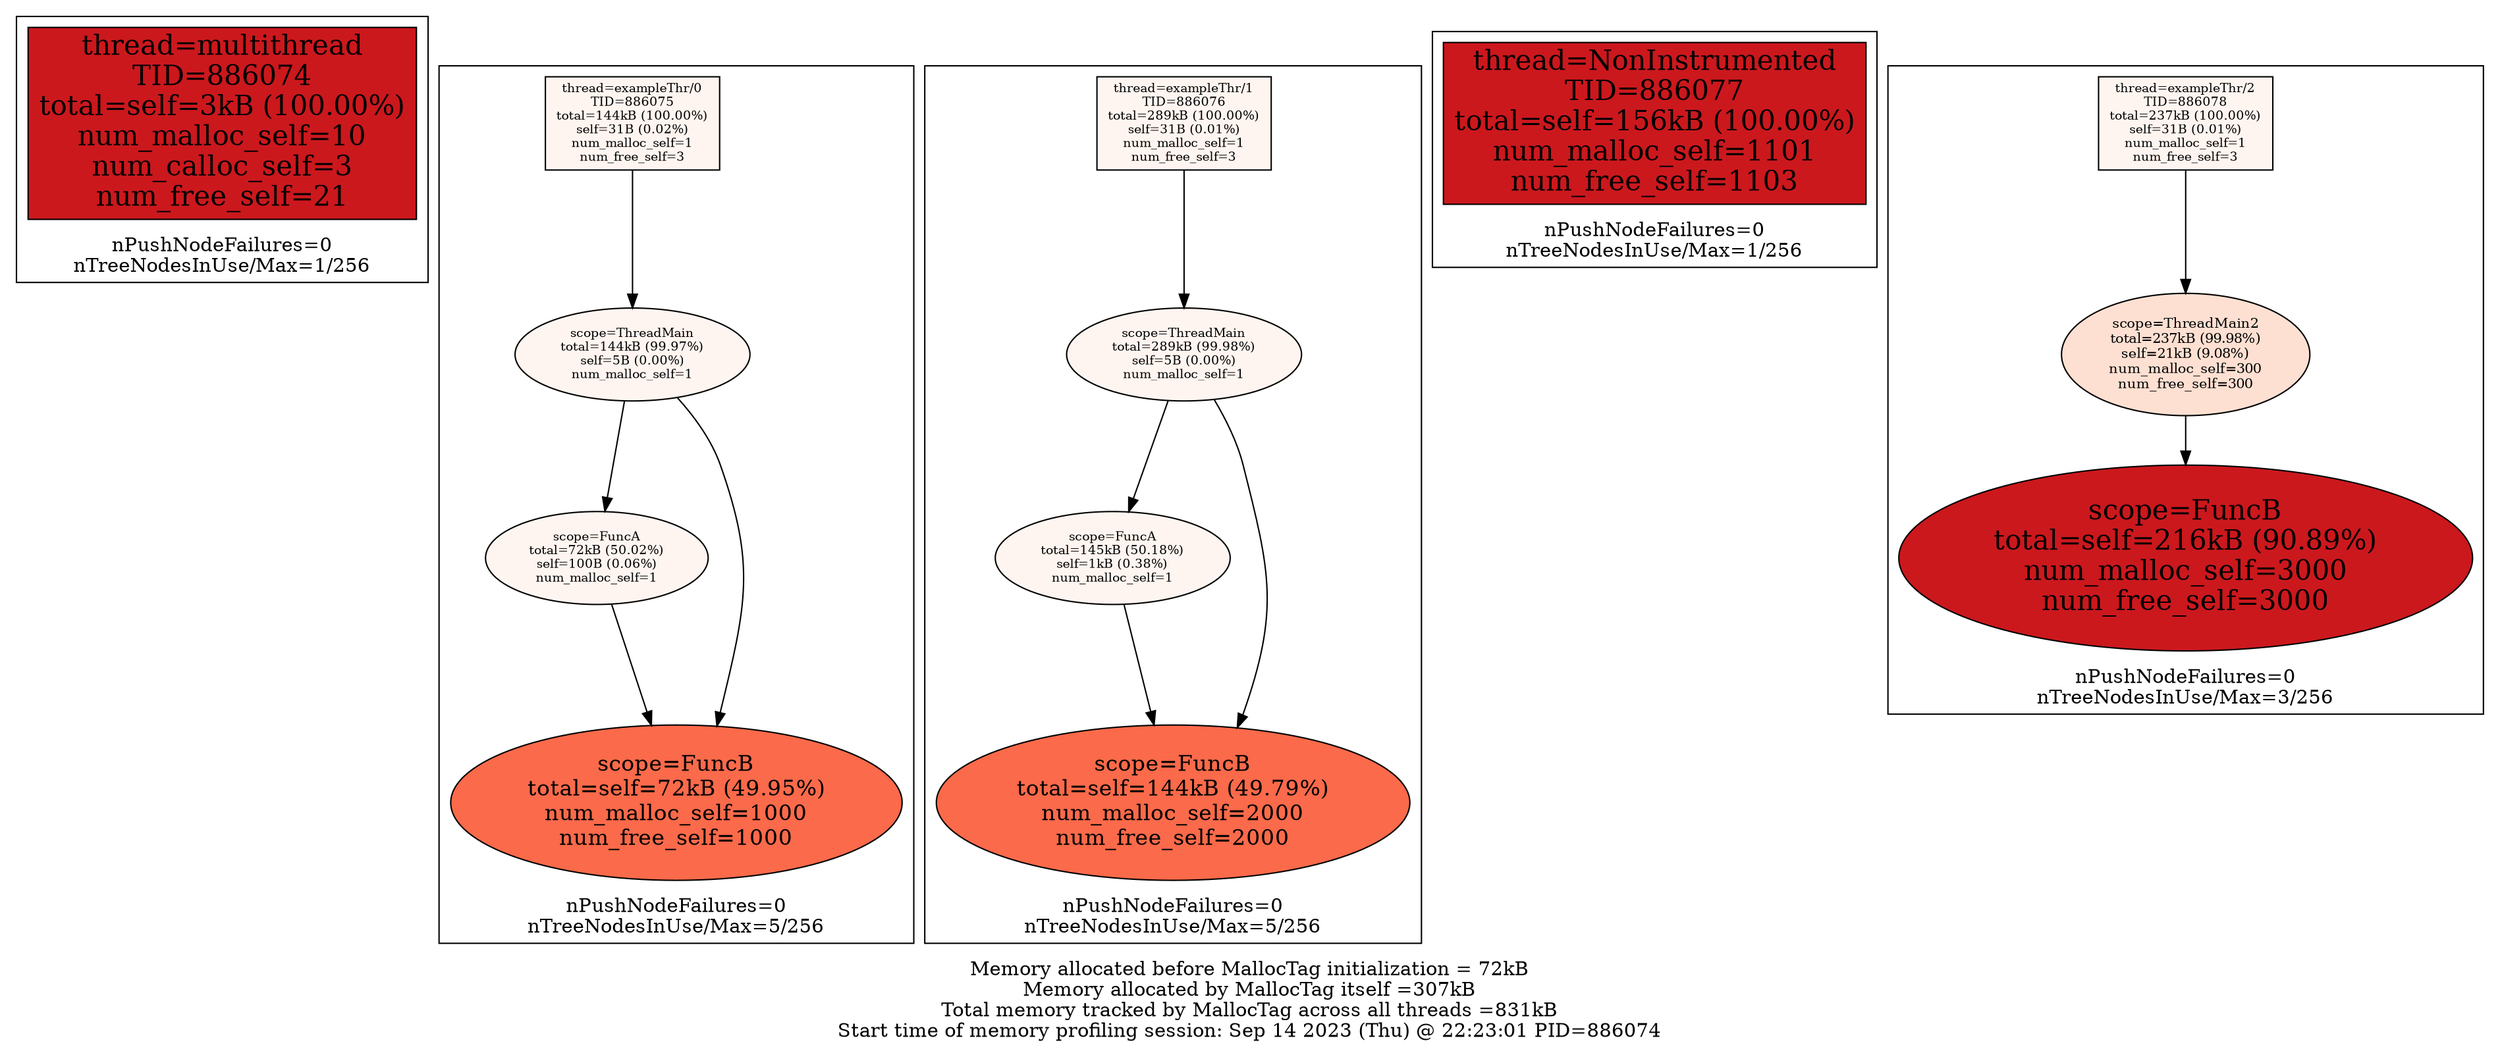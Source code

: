 digraph MallocTree {
 node [colorscheme=reds9 style=filled]
 subgraph cluster_TID886074 {
  node [colorscheme=reds9 style=filled]
  labelloc="b"
  label="nPushNodeFailures=0\nnTreeNodesInUse/Max=1/256\n"
  "886074_multithread" [label="thread=multithread\nTID=886074\ntotal=self=3kB (100.00%)\nnum_malloc_self=10\nnum_calloc_self=3\nnum_free_self=21" shape=box fillcolor=7 fontsize=20]
 }

 subgraph cluster_TID886075 {
  node [colorscheme=reds9 style=filled]
  labelloc="b"
  label="nPushNodeFailures=0\nnTreeNodesInUse/Max=5/256\n"
  "886075_exampleThr/0" [label="thread=exampleThr/0\nTID=886075\ntotal=144kB (100.00%)\nself=31B (0.02%)\nnum_malloc_self=1\nnum_free_self=3" shape=box fillcolor=1 fontsize=9]
  "886075_exampleThr/0" -> "886075_ThreadMain"
  "886075_ThreadMain" [label="scope=ThreadMain\ntotal=144kB (99.97%)\nself=5B (0.00%)\nnum_malloc_self=1" fillcolor=1 fontsize=9]
  "886075_ThreadMain" -> "886075_FuncA"
  "886075_ThreadMain" -> "886075_FuncB"
  "886075_FuncA" [label="scope=FuncA\ntotal=72kB (50.02%)\nself=100B (0.06%)\nnum_malloc_self=1" fillcolor=1 fontsize=9]
  "886075_FuncA" -> "886075_FuncB"
  "886075_FuncB" [label="scope=FuncB\ntotal=self=72kB (49.95%)\nnum_malloc_self=1000\nnum_free_self=1000" fillcolor=5 fontsize=16]
  "886075_FuncB" [label="scope=FuncB\ntotal=self=72kB (49.95%)\nnum_malloc_self=1000\nnum_free_self=1000" fillcolor=5 fontsize=16]
 }

 subgraph cluster_TID886076 {
  node [colorscheme=reds9 style=filled]
  labelloc="b"
  label="nPushNodeFailures=0\nnTreeNodesInUse/Max=5/256\n"
  "886076_exampleThr/1" [label="thread=exampleThr/1\nTID=886076\ntotal=289kB (100.00%)\nself=31B (0.01%)\nnum_malloc_self=1\nnum_free_self=3" shape=box fillcolor=1 fontsize=9]
  "886076_exampleThr/1" -> "886076_ThreadMain"
  "886076_ThreadMain" [label="scope=ThreadMain\ntotal=289kB (99.98%)\nself=5B (0.00%)\nnum_malloc_self=1" fillcolor=1 fontsize=9]
  "886076_ThreadMain" -> "886076_FuncA"
  "886076_ThreadMain" -> "886076_FuncB"
  "886076_FuncA" [label="scope=FuncA\ntotal=145kB (50.18%)\nself=1kB (0.38%)\nnum_malloc_self=1" fillcolor=1 fontsize=9]
  "886076_FuncA" -> "886076_FuncB"
  "886076_FuncB" [label="scope=FuncB\ntotal=self=144kB (49.79%)\nnum_malloc_self=2000\nnum_free_self=2000" fillcolor=5 fontsize=16]
  "886076_FuncB" [label="scope=FuncB\ntotal=self=144kB (49.79%)\nnum_malloc_self=2000\nnum_free_self=2000" fillcolor=5 fontsize=16]
 }

 subgraph cluster_TID886077 {
  node [colorscheme=reds9 style=filled]
  labelloc="b"
  label="nPushNodeFailures=0\nnTreeNodesInUse/Max=1/256\n"
  "886077_NonInstrumented" [label="thread=NonInstrumented\nTID=886077\ntotal=self=156kB (100.00%)\nnum_malloc_self=1101\nnum_free_self=1103" shape=box fillcolor=7 fontsize=20]
 }

 subgraph cluster_TID886078 {
  node [colorscheme=reds9 style=filled]
  labelloc="b"
  label="nPushNodeFailures=0\nnTreeNodesInUse/Max=3/256\n"
  "886078_exampleThr/2" [label="thread=exampleThr/2\nTID=886078\ntotal=237kB (100.00%)\nself=31B (0.01%)\nnum_malloc_self=1\nnum_free_self=3" shape=box fillcolor=1 fontsize=9]
  "886078_exampleThr/2" -> "886078_ThreadMain2"
  "886078_ThreadMain2" [label="scope=ThreadMain2\ntotal=237kB (99.98%)\nself=21kB (9.08%)\nnum_malloc_self=300\nnum_free_self=300" fillcolor=2 fontsize=10]
  "886078_ThreadMain2" -> "886078_FuncB"
  "886078_FuncB" [label="scope=FuncB\ntotal=self=216kB (90.89%)\nnum_malloc_self=3000\nnum_free_self=3000" fillcolor=7 fontsize=20]
 }

 labelloc="b"
 label="Memory allocated before MallocTag initialization = 72kB\nMemory allocated by MallocTag itself =307kB\nTotal memory tracked by MallocTag across all threads =831kB\nStart time of memory profiling session: Sep 14 2023 (Thu) @ 22:23:01 PID=886074\n"
}


